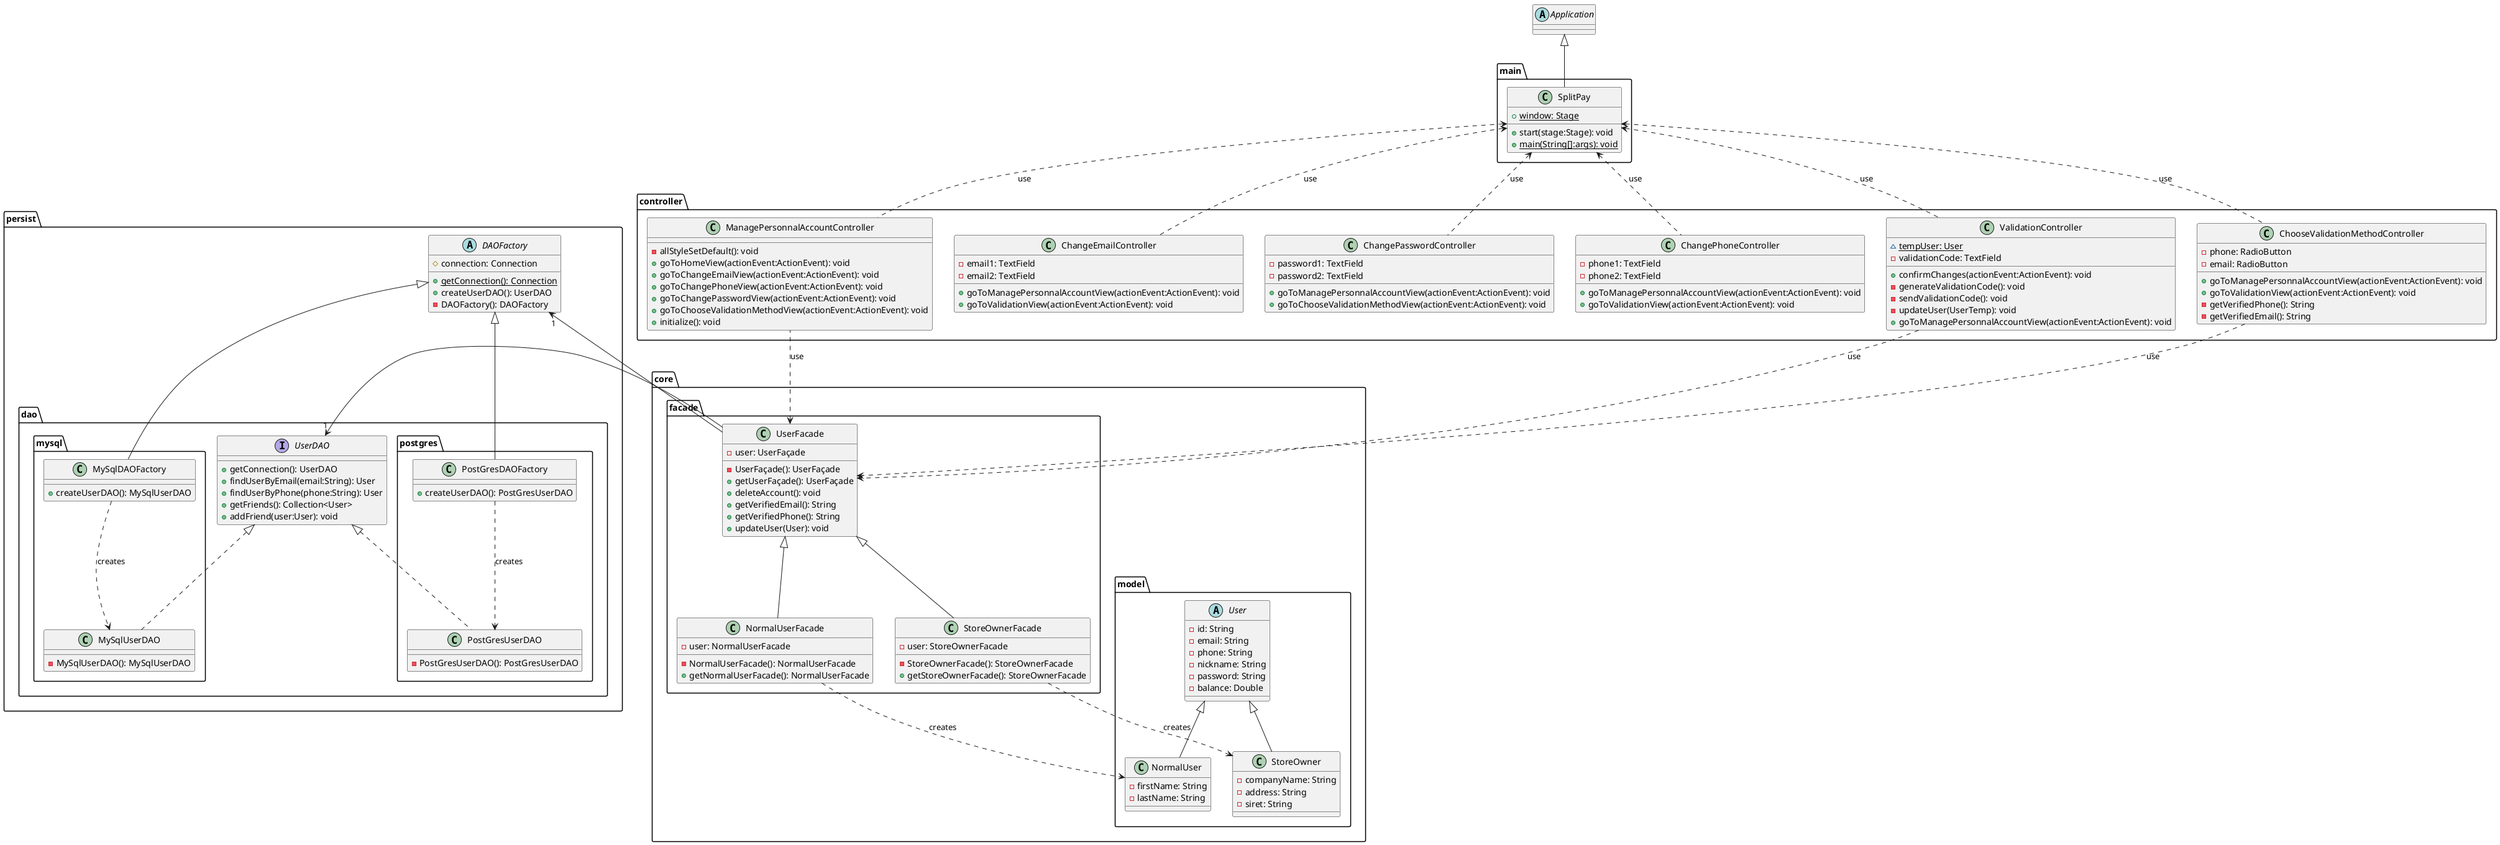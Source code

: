 @startuml

package controller{
    class ManagePersonnalAccountController{
        -allStyleSetDefault(): void
        +goToHomeView(actionEvent:ActionEvent): void
        +goToChangeEmailView(actionEvent:ActionEvent): void
        +goToChangePhoneView(actionEvent:ActionEvent): void
        +goToChangePasswordView(actionEvent:ActionEvent): void
        +goToChooseValidationMethodView(actionEvent:ActionEvent): void
        +initialize(): void
    }
    class ChangeEmailController{
        -email1: TextField
        -email2: TextField
        +goToManagePersonnalAccountView(actionEvent:ActionEvent): void
        +goToValidationView(actionEvent:ActionEvent): void
    }
    class ChangePasswordController{
        -password1: TextField
        -password2: TextField
        +goToManagePersonnalAccountView(actionEvent:ActionEvent): void
        +goToChooseValidationMethodView(actionEvent:ActionEvent): void
    }
    class ChangePhoneController{
        -phone1: TextField
        -phone2: TextField
        +goToManagePersonnalAccountView(actionEvent:ActionEvent): void
        +goToValidationView(actionEvent:ActionEvent): void
    }
    class ValidationController{
        {static} ~tempUser: User
        -validationCode: TextField
        +confirmChanges(actionEvent:ActionEvent): void
        -generateValidationCode(): void
        -sendValidationCode(): void
        -updateUser(UserTemp): void
        +goToManagePersonnalAccountView(actionEvent:ActionEvent): void
    }
    class ChooseValidationMethodController{
        -phone: RadioButton
        -email: RadioButton
        +goToManagePersonnalAccountView(actionEvent:ActionEvent): void
        +goToValidationView(actionEvent:ActionEvent): void
        -getVerifiedPhone(): String
        -getVerifiedEmail(): String
    }
}

abstract class Application
package main{
    class SplitPay{
        {static} +window: Stage
        +start(stage:Stage): void
        {static} +main(String[]:args): void
    }
}

package core{
    package model{
        abstract class User{
            -id: String
            -email: String
            -phone: String
            -nickname: String
            -password: String
            -balance: Double
        }
        class NormalUser{
            -firstName: String
            -lastName: String
        }
        class StoreOwner{
            -companyName: String
            -address: String
            -siret: String
        }
    }
    package facade{
        class UserFacade{
            -user: UserFaçade
            -UserFaçade(): UserFaçade
            +getUserFaçade(): UserFaçade
            +deleteAccount(): void
            +getVerifiedEmail(): String
            +getVerifiedPhone(): String
            +updateUser(User): void
        }
        class NormalUserFacade{
            -user: NormalUserFacade
            -NormalUserFacade(): NormalUserFacade
            +getNormalUserFacade(): NormalUserFacade
        }
        class StoreOwnerFacade{
            -user: StoreOwnerFacade
            -StoreOwnerFacade(): StoreOwnerFacade
            +getStoreOwnerFacade(): StoreOwnerFacade
        }
    }
}

package persist{
    abstract class DAOFactory{
        #connection: Connection
        {static} +getConnection(): Connection
        +createUserDAO(): UserDAO
        -DAOFactory(): DAOFactory
    }
    package dao{
        package mysql{
            class MySqlUserDAO{
                -MySqlUserDAO(): MySqlUserDAO
            }
            class MySqlDAOFactory{
                +createUserDAO(): MySqlUserDAO
            }
        }
        interface UserDAO{
            +getConnection(): UserDAO
            +findUserByEmail(email:String): User
            +findUserByPhone(phone:String): User
            +getFriends(): Collection<User>
            +addFriend(user:User): void
        }
        package postgres{
            class PostGresUserDAO{
                -PostGresUserDAO(): PostGresUserDAO
            }
            class PostGresDAOFactory{
                +createUserDAO(): PostGresUserDAO
            }
        }
    }
}

Application <|-- SplitPay

ManagePersonnalAccountController .up.> SplitPay : use
ChangeEmailController .up.> SplitPay : use
ChangePasswordController .up.> SplitPay : use
ChangePhoneController .up.> SplitPay : use
ValidationController .up.> SplitPay : use
ChooseValidationMethodController .up.> SplitPay : use

ManagePersonnalAccountController .up.> UserFacade : use
ValidationController ..> UserFacade : use
ChooseValidationMethodController ..> UserFacade : use

User <|-- NormalUser
User <|-- StoreOwner

NormalUserFacade ..> NormalUser : creates
StoreOwnerFacade ..> StoreOwner : creates
UserFacade <|-- NormalUserFacade
UserFacade <|-- StoreOwnerFacade


UserDAO <|.. MySqlUserDAO
UserDAO <|.. PostGresUserDAO
DAOFactory <|-down- MySqlDAOFactory
DAOFactory <|-down- PostGresDAOFactory
MySqlDAOFactory .down.> MySqlUserDAO : creates
PostGresDAOFactory .down.> PostGresUserDAO : creates
UserFacade -up> "1" DAOFactory
UserFacade -up> "1" UserDAO

@enduml